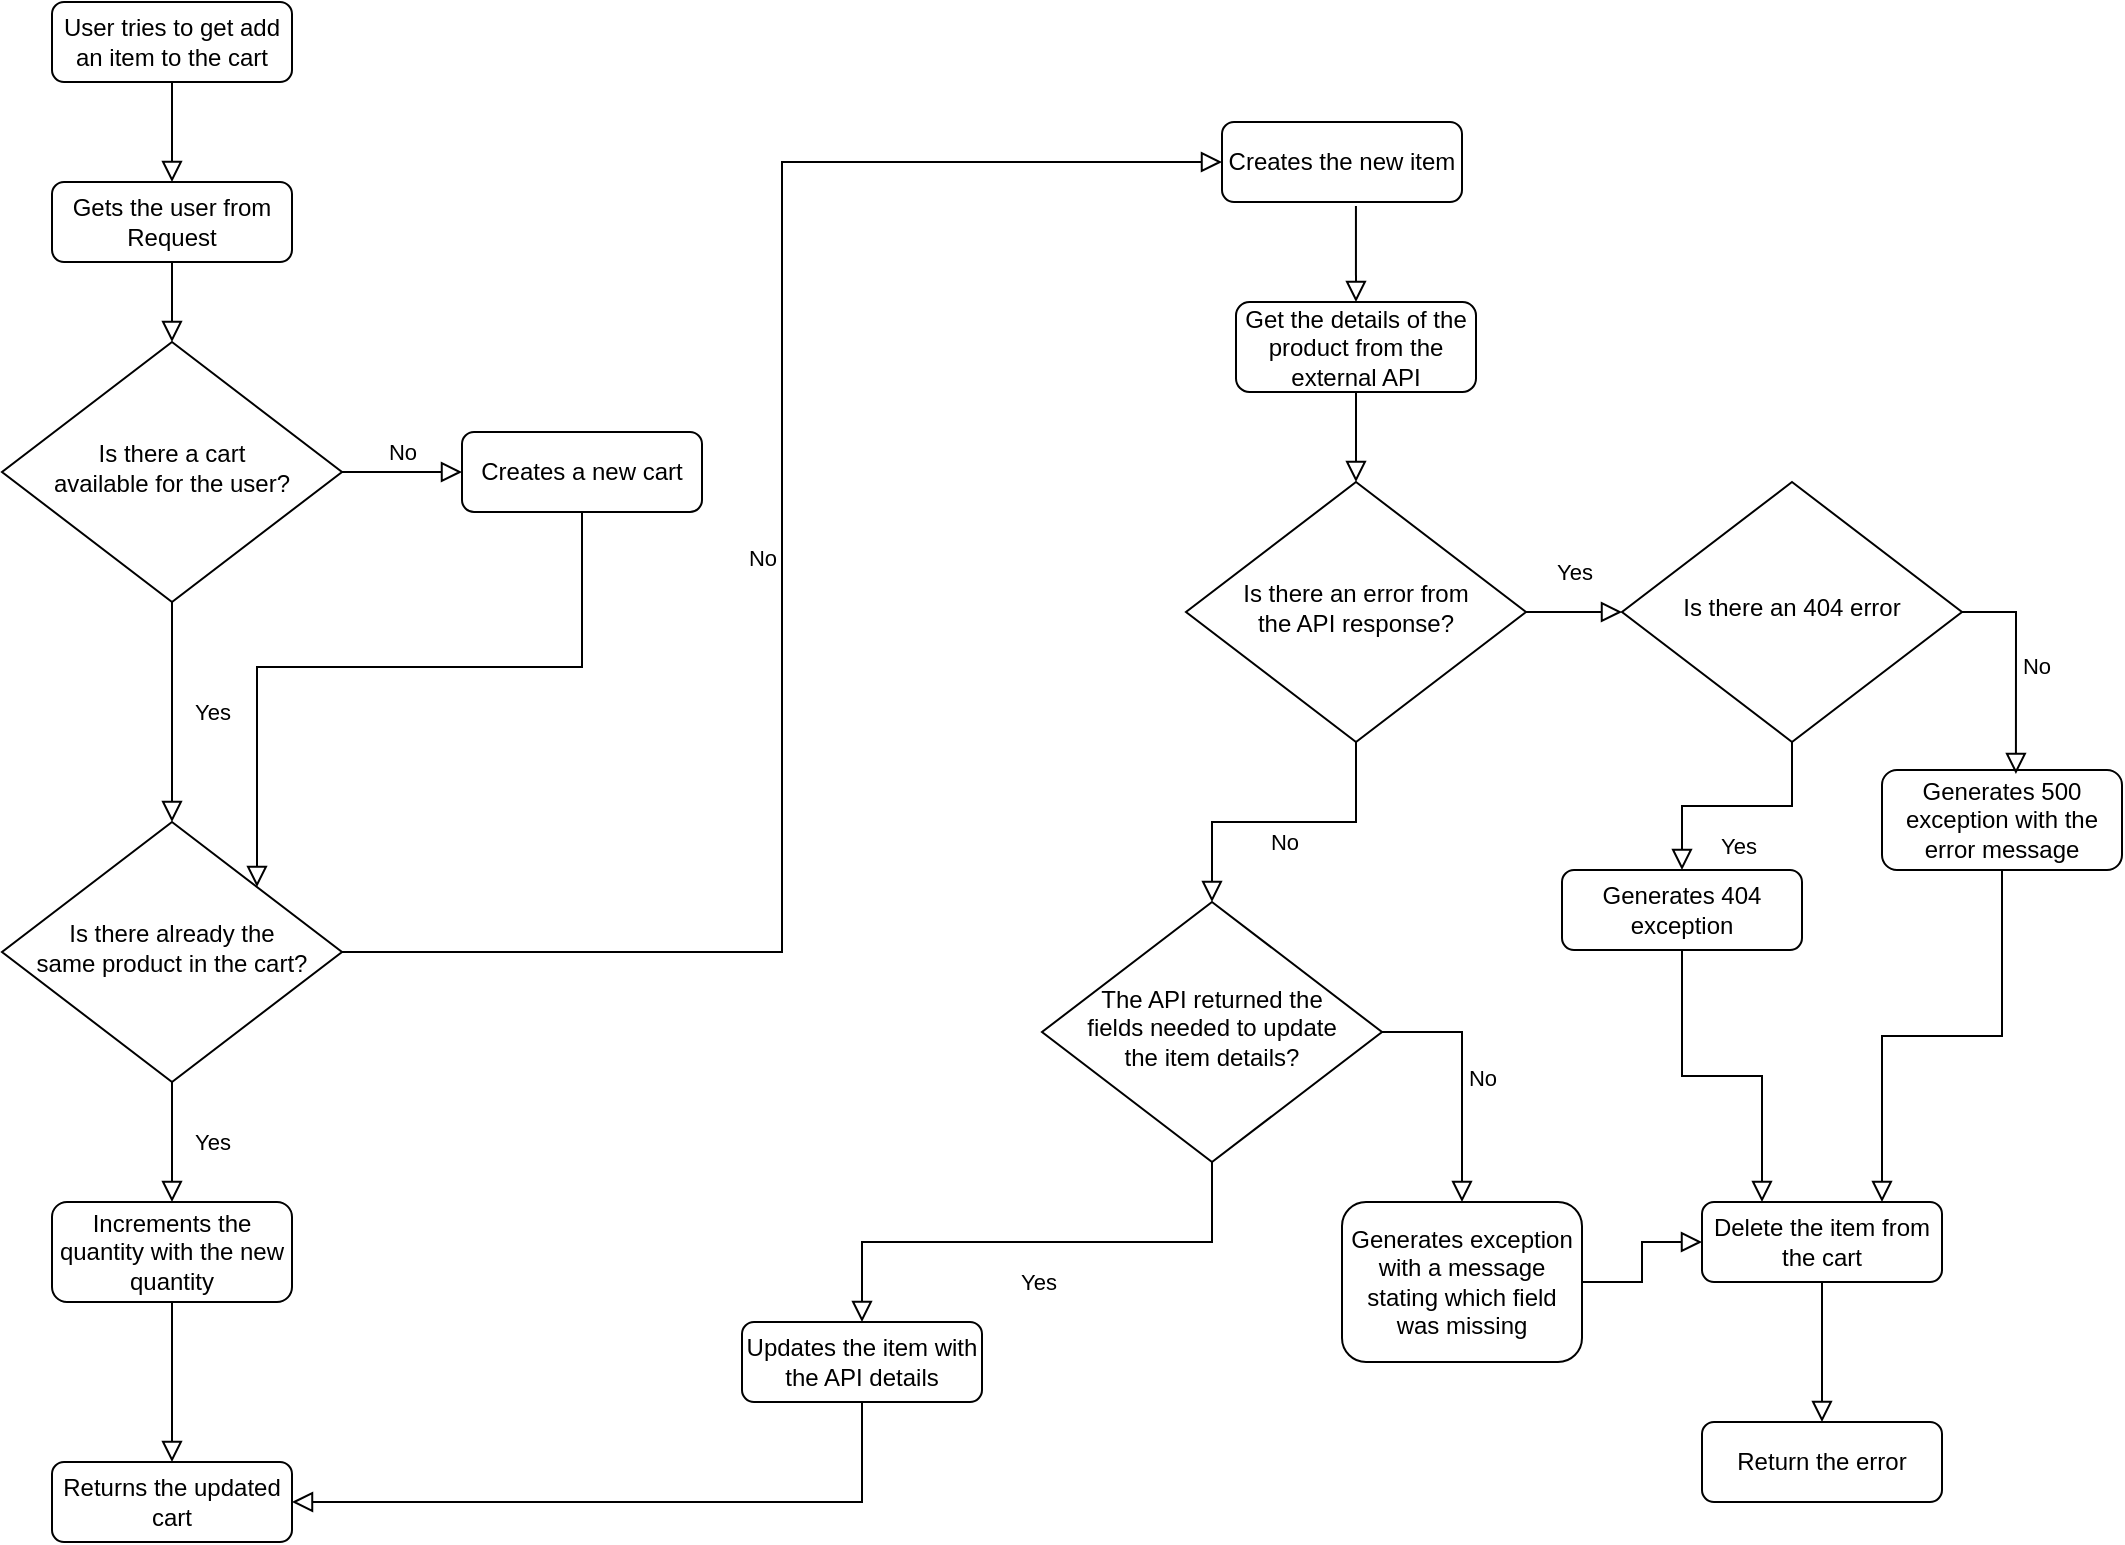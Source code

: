 <mxfile version="20.7.4" type="device"><diagram id="dM7Jrx99sJ8dwFYrz_gy" name="Página-1"><mxGraphModel dx="1434" dy="707" grid="1" gridSize="10" guides="1" tooltips="1" connect="1" arrows="1" fold="1" page="1" pageScale="1" pageWidth="1169" pageHeight="827" math="0" shadow="0"><root><mxCell id="0"/><mxCell id="1" parent="0"/><mxCell id="i1OsjAlH9U5rA-DkWwxr-2" value="" style="rounded=0;html=1;jettySize=auto;orthogonalLoop=1;fontSize=11;endArrow=block;endFill=0;endSize=8;strokeWidth=1;shadow=0;labelBackgroundColor=none;edgeStyle=orthogonalEdgeStyle;entryX=0.5;entryY=0;entryDx=0;entryDy=0;" edge="1" parent="1" source="i1OsjAlH9U5rA-DkWwxr-3" target="i1OsjAlH9U5rA-DkWwxr-12"><mxGeometry relative="1" as="geometry"><mxPoint x="185" y="130" as="targetPoint"/></mxGeometry></mxCell><mxCell id="i1OsjAlH9U5rA-DkWwxr-3" value="User tries to get add an item to the cart" style="rounded=1;whiteSpace=wrap;html=1;fontSize=12;glass=0;strokeWidth=1;shadow=0;" vertex="1" parent="1"><mxGeometry x="125" y="30" width="120" height="40" as="geometry"/></mxCell><mxCell id="i1OsjAlH9U5rA-DkWwxr-4" value="Yes" style="rounded=0;html=1;jettySize=auto;orthogonalLoop=1;fontSize=11;endArrow=block;endFill=0;endSize=8;strokeWidth=1;shadow=0;labelBackgroundColor=none;edgeStyle=orthogonalEdgeStyle;entryX=0.5;entryY=0;entryDx=0;entryDy=0;" edge="1" parent="1" source="i1OsjAlH9U5rA-DkWwxr-6"><mxGeometry y="20" relative="1" as="geometry"><mxPoint as="offset"/><mxPoint x="185" y="440" as="targetPoint"/></mxGeometry></mxCell><mxCell id="i1OsjAlH9U5rA-DkWwxr-5" value="No" style="edgeStyle=orthogonalEdgeStyle;rounded=0;html=1;jettySize=auto;orthogonalLoop=1;fontSize=11;endArrow=block;endFill=0;endSize=8;strokeWidth=1;shadow=0;labelBackgroundColor=none;" edge="1" parent="1" source="i1OsjAlH9U5rA-DkWwxr-6" target="i1OsjAlH9U5rA-DkWwxr-7"><mxGeometry y="10" relative="1" as="geometry"><mxPoint as="offset"/></mxGeometry></mxCell><mxCell id="i1OsjAlH9U5rA-DkWwxr-6" value="Is there a cart &lt;br&gt;available for the user?" style="rhombus;whiteSpace=wrap;html=1;shadow=0;fontFamily=Helvetica;fontSize=12;align=center;strokeWidth=1;spacing=6;spacingTop=-4;" vertex="1" parent="1"><mxGeometry x="100" y="200" width="170" height="130" as="geometry"/></mxCell><mxCell id="i1OsjAlH9U5rA-DkWwxr-7" value="Creates a new cart" style="rounded=1;whiteSpace=wrap;html=1;fontSize=12;glass=0;strokeWidth=1;shadow=0;" vertex="1" parent="1"><mxGeometry x="330" y="245" width="120" height="40" as="geometry"/></mxCell><mxCell id="i1OsjAlH9U5rA-DkWwxr-9" value="" style="rounded=0;html=1;jettySize=auto;orthogonalLoop=1;fontSize=11;endArrow=block;endFill=0;endSize=8;strokeWidth=1;shadow=0;labelBackgroundColor=none;edgeStyle=orthogonalEdgeStyle;exitX=0.5;exitY=1;exitDx=0;exitDy=0;entryX=1;entryY=0;entryDx=0;entryDy=0;" edge="1" parent="1" source="i1OsjAlH9U5rA-DkWwxr-7" target="i1OsjAlH9U5rA-DkWwxr-14"><mxGeometry relative="1" as="geometry"><mxPoint x="230" y="210" as="sourcePoint"/><mxPoint x="245" y="460" as="targetPoint"/></mxGeometry></mxCell><mxCell id="i1OsjAlH9U5rA-DkWwxr-12" value="Gets the user from Request" style="rounded=1;whiteSpace=wrap;html=1;fontSize=12;glass=0;strokeWidth=1;shadow=0;" vertex="1" parent="1"><mxGeometry x="125" y="120" width="120" height="40" as="geometry"/></mxCell><mxCell id="i1OsjAlH9U5rA-DkWwxr-13" value="" style="rounded=0;html=1;jettySize=auto;orthogonalLoop=1;fontSize=11;endArrow=block;endFill=0;endSize=8;strokeWidth=1;shadow=0;labelBackgroundColor=none;edgeStyle=orthogonalEdgeStyle;entryX=0.5;entryY=0;entryDx=0;entryDy=0;exitX=0.5;exitY=1;exitDx=0;exitDy=0;" edge="1" parent="1" source="i1OsjAlH9U5rA-DkWwxr-12" target="i1OsjAlH9U5rA-DkWwxr-6"><mxGeometry relative="1" as="geometry"><mxPoint x="195" y="80" as="sourcePoint"/><mxPoint x="195" y="130" as="targetPoint"/></mxGeometry></mxCell><mxCell id="i1OsjAlH9U5rA-DkWwxr-14" value="Is there already the &lt;br&gt;same product in the cart?" style="rhombus;whiteSpace=wrap;html=1;shadow=0;fontFamily=Helvetica;fontSize=12;align=center;strokeWidth=1;spacing=6;spacingTop=-4;" vertex="1" parent="1"><mxGeometry x="100" y="440" width="170" height="130" as="geometry"/></mxCell><mxCell id="i1OsjAlH9U5rA-DkWwxr-15" value="Increments the quantity with the new quantity" style="rounded=1;whiteSpace=wrap;html=1;fontSize=12;glass=0;strokeWidth=1;shadow=0;" vertex="1" parent="1"><mxGeometry x="125" y="630" width="120" height="50" as="geometry"/></mxCell><mxCell id="i1OsjAlH9U5rA-DkWwxr-16" value="Yes" style="rounded=0;html=1;jettySize=auto;orthogonalLoop=1;fontSize=11;endArrow=block;endFill=0;endSize=8;strokeWidth=1;shadow=0;labelBackgroundColor=none;edgeStyle=orthogonalEdgeStyle;entryX=0.5;entryY=0;entryDx=0;entryDy=0;exitX=0.5;exitY=1;exitDx=0;exitDy=0;" edge="1" parent="1" source="i1OsjAlH9U5rA-DkWwxr-14" target="i1OsjAlH9U5rA-DkWwxr-15"><mxGeometry y="20" relative="1" as="geometry"><mxPoint as="offset"/><mxPoint x="195" y="450" as="targetPoint"/><mxPoint x="195" y="340" as="sourcePoint"/></mxGeometry></mxCell><mxCell id="i1OsjAlH9U5rA-DkWwxr-17" value="Returns the updated cart" style="rounded=1;whiteSpace=wrap;html=1;fontSize=12;glass=0;strokeWidth=1;shadow=0;" vertex="1" parent="1"><mxGeometry x="125" y="760" width="120" height="40" as="geometry"/></mxCell><mxCell id="i1OsjAlH9U5rA-DkWwxr-18" value="" style="rounded=0;html=1;jettySize=auto;orthogonalLoop=1;fontSize=11;endArrow=block;endFill=0;endSize=8;strokeWidth=1;shadow=0;labelBackgroundColor=none;edgeStyle=orthogonalEdgeStyle;exitX=0.5;exitY=1;exitDx=0;exitDy=0;entryX=0.5;entryY=0;entryDx=0;entryDy=0;" edge="1" parent="1" source="i1OsjAlH9U5rA-DkWwxr-15" target="i1OsjAlH9U5rA-DkWwxr-17"><mxGeometry relative="1" as="geometry"><mxPoint x="400" y="295" as="sourcePoint"/><mxPoint x="237.5" y="482.5" as="targetPoint"/></mxGeometry></mxCell><mxCell id="i1OsjAlH9U5rA-DkWwxr-19" value="Creates the new item" style="rounded=1;whiteSpace=wrap;html=1;fontSize=12;glass=0;strokeWidth=1;shadow=0;" vertex="1" parent="1"><mxGeometry x="710" y="90" width="120" height="40" as="geometry"/></mxCell><mxCell id="i1OsjAlH9U5rA-DkWwxr-21" value="No" style="edgeStyle=orthogonalEdgeStyle;rounded=0;html=1;jettySize=auto;orthogonalLoop=1;fontSize=11;endArrow=block;endFill=0;endSize=8;strokeWidth=1;shadow=0;labelBackgroundColor=none;exitX=1;exitY=0.5;exitDx=0;exitDy=0;entryX=0;entryY=0.5;entryDx=0;entryDy=0;" edge="1" parent="1" source="i1OsjAlH9U5rA-DkWwxr-14" target="i1OsjAlH9U5rA-DkWwxr-19"><mxGeometry y="10" relative="1" as="geometry"><mxPoint as="offset"/><mxPoint x="280" y="275" as="sourcePoint"/><mxPoint x="340" y="275" as="targetPoint"/></mxGeometry></mxCell><mxCell id="i1OsjAlH9U5rA-DkWwxr-23" value="Get the details of the product from the external API" style="rounded=1;whiteSpace=wrap;html=1;fontSize=12;glass=0;strokeWidth=1;shadow=0;" vertex="1" parent="1"><mxGeometry x="717" y="180" width="120" height="45" as="geometry"/></mxCell><mxCell id="i1OsjAlH9U5rA-DkWwxr-24" value="" style="rounded=0;html=1;jettySize=auto;orthogonalLoop=1;fontSize=11;endArrow=block;endFill=0;endSize=8;strokeWidth=1;shadow=0;labelBackgroundColor=none;edgeStyle=orthogonalEdgeStyle;exitX=0.558;exitY=1.05;exitDx=0;exitDy=0;entryX=0.5;entryY=0;entryDx=0;entryDy=0;exitPerimeter=0;" edge="1" parent="1" source="i1OsjAlH9U5rA-DkWwxr-19" target="i1OsjAlH9U5rA-DkWwxr-23"><mxGeometry relative="1" as="geometry"><mxPoint x="195" y="690" as="sourcePoint"/><mxPoint x="195" y="770" as="targetPoint"/></mxGeometry></mxCell><mxCell id="i1OsjAlH9U5rA-DkWwxr-25" value="Is there an error from &lt;br&gt;the API response?" style="rhombus;whiteSpace=wrap;html=1;shadow=0;fontFamily=Helvetica;fontSize=12;align=center;strokeWidth=1;spacing=6;spacingTop=-4;" vertex="1" parent="1"><mxGeometry x="692" y="270" width="170" height="130" as="geometry"/></mxCell><mxCell id="i1OsjAlH9U5rA-DkWwxr-26" value="" style="rounded=0;html=1;jettySize=auto;orthogonalLoop=1;fontSize=11;endArrow=block;endFill=0;endSize=8;strokeWidth=1;shadow=0;labelBackgroundColor=none;edgeStyle=orthogonalEdgeStyle;exitX=0.5;exitY=1;exitDx=0;exitDy=0;entryX=0.5;entryY=0;entryDx=0;entryDy=0;" edge="1" parent="1" source="i1OsjAlH9U5rA-DkWwxr-23" target="i1OsjAlH9U5rA-DkWwxr-25"><mxGeometry relative="1" as="geometry"><mxPoint x="195" y="690" as="sourcePoint"/><mxPoint x="677" y="450" as="targetPoint"/></mxGeometry></mxCell><mxCell id="i1OsjAlH9U5rA-DkWwxr-27" value="Is there an 404 error" style="rhombus;whiteSpace=wrap;html=1;shadow=0;fontFamily=Helvetica;fontSize=12;align=center;strokeWidth=1;spacing=6;spacingTop=-4;" vertex="1" parent="1"><mxGeometry x="910" y="270" width="170" height="130" as="geometry"/></mxCell><mxCell id="i1OsjAlH9U5rA-DkWwxr-29" value="Yes" style="rounded=0;html=1;jettySize=auto;orthogonalLoop=1;fontSize=11;endArrow=block;endFill=0;endSize=8;strokeWidth=1;shadow=0;labelBackgroundColor=none;edgeStyle=orthogonalEdgeStyle;entryX=0;entryY=0.5;entryDx=0;entryDy=0;exitX=1;exitY=0.5;exitDx=0;exitDy=0;" edge="1" parent="1" source="i1OsjAlH9U5rA-DkWwxr-25" target="i1OsjAlH9U5rA-DkWwxr-27"><mxGeometry y="20" relative="1" as="geometry"><mxPoint as="offset"/><mxPoint x="195" y="450" as="targetPoint"/><mxPoint x="195" y="340" as="sourcePoint"/></mxGeometry></mxCell><mxCell id="i1OsjAlH9U5rA-DkWwxr-30" value="Generates 404 exception" style="rounded=1;whiteSpace=wrap;html=1;fontSize=12;glass=0;strokeWidth=1;shadow=0;" vertex="1" parent="1"><mxGeometry x="880" y="464" width="120" height="40" as="geometry"/></mxCell><mxCell id="i1OsjAlH9U5rA-DkWwxr-31" value="Yes" style="rounded=0;html=1;jettySize=auto;orthogonalLoop=1;fontSize=11;endArrow=block;endFill=0;endSize=8;strokeWidth=1;shadow=0;labelBackgroundColor=none;edgeStyle=orthogonalEdgeStyle;entryX=0.5;entryY=0;entryDx=0;entryDy=0;exitX=0.5;exitY=1;exitDx=0;exitDy=0;" edge="1" parent="1" source="i1OsjAlH9U5rA-DkWwxr-27" target="i1OsjAlH9U5rA-DkWwxr-30"><mxGeometry y="20" relative="1" as="geometry"><mxPoint as="offset"/><mxPoint x="820" y="525" as="targetPoint"/><mxPoint x="772" y="525" as="sourcePoint"/></mxGeometry></mxCell><mxCell id="i1OsjAlH9U5rA-DkWwxr-32" value="Generates 500 exception with the error message" style="rounded=1;whiteSpace=wrap;html=1;fontSize=12;glass=0;strokeWidth=1;shadow=0;" vertex="1" parent="1"><mxGeometry x="1040" y="414" width="120" height="50" as="geometry"/></mxCell><mxCell id="i1OsjAlH9U5rA-DkWwxr-33" value="No" style="edgeStyle=orthogonalEdgeStyle;rounded=0;html=1;jettySize=auto;orthogonalLoop=1;fontSize=11;endArrow=block;endFill=0;endSize=8;strokeWidth=1;shadow=0;labelBackgroundColor=none;exitX=1;exitY=0.5;exitDx=0;exitDy=0;entryX=0.558;entryY=0.04;entryDx=0;entryDy=0;entryPerimeter=0;" edge="1" parent="1" source="i1OsjAlH9U5rA-DkWwxr-27" target="i1OsjAlH9U5rA-DkWwxr-32"><mxGeometry y="10" relative="1" as="geometry"><mxPoint as="offset"/><mxPoint x="280" y="275" as="sourcePoint"/><mxPoint x="340" y="275" as="targetPoint"/></mxGeometry></mxCell><mxCell id="i1OsjAlH9U5rA-DkWwxr-34" value="Delete the item from the cart" style="rounded=1;whiteSpace=wrap;html=1;fontSize=12;glass=0;strokeWidth=1;shadow=0;" vertex="1" parent="1"><mxGeometry x="950" y="630" width="120" height="40" as="geometry"/></mxCell><mxCell id="i1OsjAlH9U5rA-DkWwxr-35" value="Return the error" style="rounded=1;whiteSpace=wrap;html=1;fontSize=12;glass=0;strokeWidth=1;shadow=0;" vertex="1" parent="1"><mxGeometry x="950" y="740" width="120" height="40" as="geometry"/></mxCell><mxCell id="i1OsjAlH9U5rA-DkWwxr-36" value="" style="rounded=0;html=1;jettySize=auto;orthogonalLoop=1;fontSize=11;endArrow=block;endFill=0;endSize=8;strokeWidth=1;shadow=0;labelBackgroundColor=none;edgeStyle=orthogonalEdgeStyle;exitX=0.5;exitY=1;exitDx=0;exitDy=0;entryX=0.5;entryY=0;entryDx=0;entryDy=0;" edge="1" parent="1" source="i1OsjAlH9U5rA-DkWwxr-34" target="i1OsjAlH9U5rA-DkWwxr-35"><mxGeometry relative="1" as="geometry"><mxPoint x="686.96" y="352" as="sourcePoint"/><mxPoint x="687" y="390" as="targetPoint"/></mxGeometry></mxCell><mxCell id="i1OsjAlH9U5rA-DkWwxr-37" value="" style="rounded=0;html=1;jettySize=auto;orthogonalLoop=1;fontSize=11;endArrow=block;endFill=0;endSize=8;strokeWidth=1;shadow=0;labelBackgroundColor=none;edgeStyle=orthogonalEdgeStyle;entryX=0.25;entryY=0;entryDx=0;entryDy=0;exitX=0.5;exitY=1;exitDx=0;exitDy=0;" edge="1" parent="1" source="i1OsjAlH9U5rA-DkWwxr-30" target="i1OsjAlH9U5rA-DkWwxr-34"><mxGeometry relative="1" as="geometry"><mxPoint x="195" y="170" as="sourcePoint"/><mxPoint x="195" y="210" as="targetPoint"/></mxGeometry></mxCell><mxCell id="i1OsjAlH9U5rA-DkWwxr-38" value="" style="rounded=0;html=1;jettySize=auto;orthogonalLoop=1;fontSize=11;endArrow=block;endFill=0;endSize=8;strokeWidth=1;shadow=0;labelBackgroundColor=none;edgeStyle=orthogonalEdgeStyle;entryX=0.75;entryY=0;entryDx=0;entryDy=0;exitX=0.5;exitY=1;exitDx=0;exitDy=0;" edge="1" parent="1" source="i1OsjAlH9U5rA-DkWwxr-32" target="i1OsjAlH9U5rA-DkWwxr-34"><mxGeometry relative="1" as="geometry"><mxPoint x="195" y="170" as="sourcePoint"/><mxPoint x="195" y="210" as="targetPoint"/></mxGeometry></mxCell><mxCell id="i1OsjAlH9U5rA-DkWwxr-39" value="The API returned the &lt;br&gt;fields needed to update&lt;br&gt;the item details?" style="rhombus;whiteSpace=wrap;html=1;shadow=0;fontFamily=Helvetica;fontSize=12;align=center;strokeWidth=1;spacing=6;spacingTop=-4;" vertex="1" parent="1"><mxGeometry x="620" y="480" width="170" height="130" as="geometry"/></mxCell><mxCell id="i1OsjAlH9U5rA-DkWwxr-40" value="No" style="edgeStyle=orthogonalEdgeStyle;rounded=0;html=1;jettySize=auto;orthogonalLoop=1;fontSize=11;endArrow=block;endFill=0;endSize=8;strokeWidth=1;shadow=0;labelBackgroundColor=none;exitX=0.5;exitY=1;exitDx=0;exitDy=0;entryX=0.5;entryY=0;entryDx=0;entryDy=0;" edge="1" parent="1" source="i1OsjAlH9U5rA-DkWwxr-25" target="i1OsjAlH9U5rA-DkWwxr-39"><mxGeometry y="10" relative="1" as="geometry"><mxPoint as="offset"/><mxPoint x="280" y="275" as="sourcePoint"/><mxPoint x="340" y="275" as="targetPoint"/></mxGeometry></mxCell><mxCell id="i1OsjAlH9U5rA-DkWwxr-41" value="No" style="edgeStyle=orthogonalEdgeStyle;rounded=0;html=1;jettySize=auto;orthogonalLoop=1;fontSize=11;endArrow=block;endFill=0;endSize=8;strokeWidth=1;shadow=0;labelBackgroundColor=none;exitX=1;exitY=0.5;exitDx=0;exitDy=0;entryX=0.5;entryY=0;entryDx=0;entryDy=0;" edge="1" parent="1" source="i1OsjAlH9U5rA-DkWwxr-39" target="i1OsjAlH9U5rA-DkWwxr-42"><mxGeometry y="10" relative="1" as="geometry"><mxPoint as="offset"/><mxPoint x="787" y="410" as="sourcePoint"/><mxPoint x="820" y="580" as="targetPoint"/></mxGeometry></mxCell><mxCell id="i1OsjAlH9U5rA-DkWwxr-42" value="Generates exception with a message stating which field was missing" style="rounded=1;whiteSpace=wrap;html=1;fontSize=12;glass=0;strokeWidth=1;shadow=0;" vertex="1" parent="1"><mxGeometry x="770" y="630" width="120" height="80" as="geometry"/></mxCell><mxCell id="i1OsjAlH9U5rA-DkWwxr-43" value="" style="rounded=0;html=1;jettySize=auto;orthogonalLoop=1;fontSize=11;endArrow=block;endFill=0;endSize=8;strokeWidth=1;shadow=0;labelBackgroundColor=none;edgeStyle=orthogonalEdgeStyle;entryX=0;entryY=0.5;entryDx=0;entryDy=0;exitX=1;exitY=0.5;exitDx=0;exitDy=0;" edge="1" parent="1" source="i1OsjAlH9U5rA-DkWwxr-42" target="i1OsjAlH9U5rA-DkWwxr-34"><mxGeometry relative="1" as="geometry"><mxPoint x="950" y="514" as="sourcePoint"/><mxPoint x="990" y="640" as="targetPoint"/></mxGeometry></mxCell><mxCell id="i1OsjAlH9U5rA-DkWwxr-44" value="Updates the item with the API details" style="rounded=1;whiteSpace=wrap;html=1;fontSize=12;glass=0;strokeWidth=1;shadow=0;" vertex="1" parent="1"><mxGeometry x="470" y="690" width="120" height="40" as="geometry"/></mxCell><mxCell id="i1OsjAlH9U5rA-DkWwxr-45" value="Yes" style="rounded=0;html=1;jettySize=auto;orthogonalLoop=1;fontSize=11;endArrow=block;endFill=0;endSize=8;strokeWidth=1;shadow=0;labelBackgroundColor=none;edgeStyle=orthogonalEdgeStyle;entryX=0.5;entryY=0;entryDx=0;entryDy=0;exitX=0.5;exitY=1;exitDx=0;exitDy=0;" edge="1" parent="1" source="i1OsjAlH9U5rA-DkWwxr-39" target="i1OsjAlH9U5rA-DkWwxr-44"><mxGeometry y="20" relative="1" as="geometry"><mxPoint as="offset"/><mxPoint x="920" y="345" as="targetPoint"/><mxPoint x="872" y="345" as="sourcePoint"/></mxGeometry></mxCell><mxCell id="i1OsjAlH9U5rA-DkWwxr-46" value="" style="rounded=0;html=1;jettySize=auto;orthogonalLoop=1;fontSize=11;endArrow=block;endFill=0;endSize=8;strokeWidth=1;shadow=0;labelBackgroundColor=none;edgeStyle=orthogonalEdgeStyle;exitX=0.5;exitY=1;exitDx=0;exitDy=0;entryX=1;entryY=0.5;entryDx=0;entryDy=0;" edge="1" parent="1" source="i1OsjAlH9U5rA-DkWwxr-44" target="i1OsjAlH9U5rA-DkWwxr-17"><mxGeometry relative="1" as="geometry"><mxPoint x="1020" y="680" as="sourcePoint"/><mxPoint x="1020" y="750" as="targetPoint"/></mxGeometry></mxCell></root></mxGraphModel></diagram></mxfile>